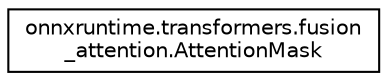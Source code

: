 digraph "Graphical Class Hierarchy"
{
 // LATEX_PDF_SIZE
  edge [fontname="Helvetica",fontsize="10",labelfontname="Helvetica",labelfontsize="10"];
  node [fontname="Helvetica",fontsize="10",shape=record];
  rankdir="LR";
  Node0 [label="onnxruntime.transformers.fusion\l_attention.AttentionMask",height=0.2,width=0.4,color="black", fillcolor="white", style="filled",URL="$classonnxruntime_1_1transformers_1_1fusion__attention_1_1AttentionMask.html",tooltip=" "];
}
